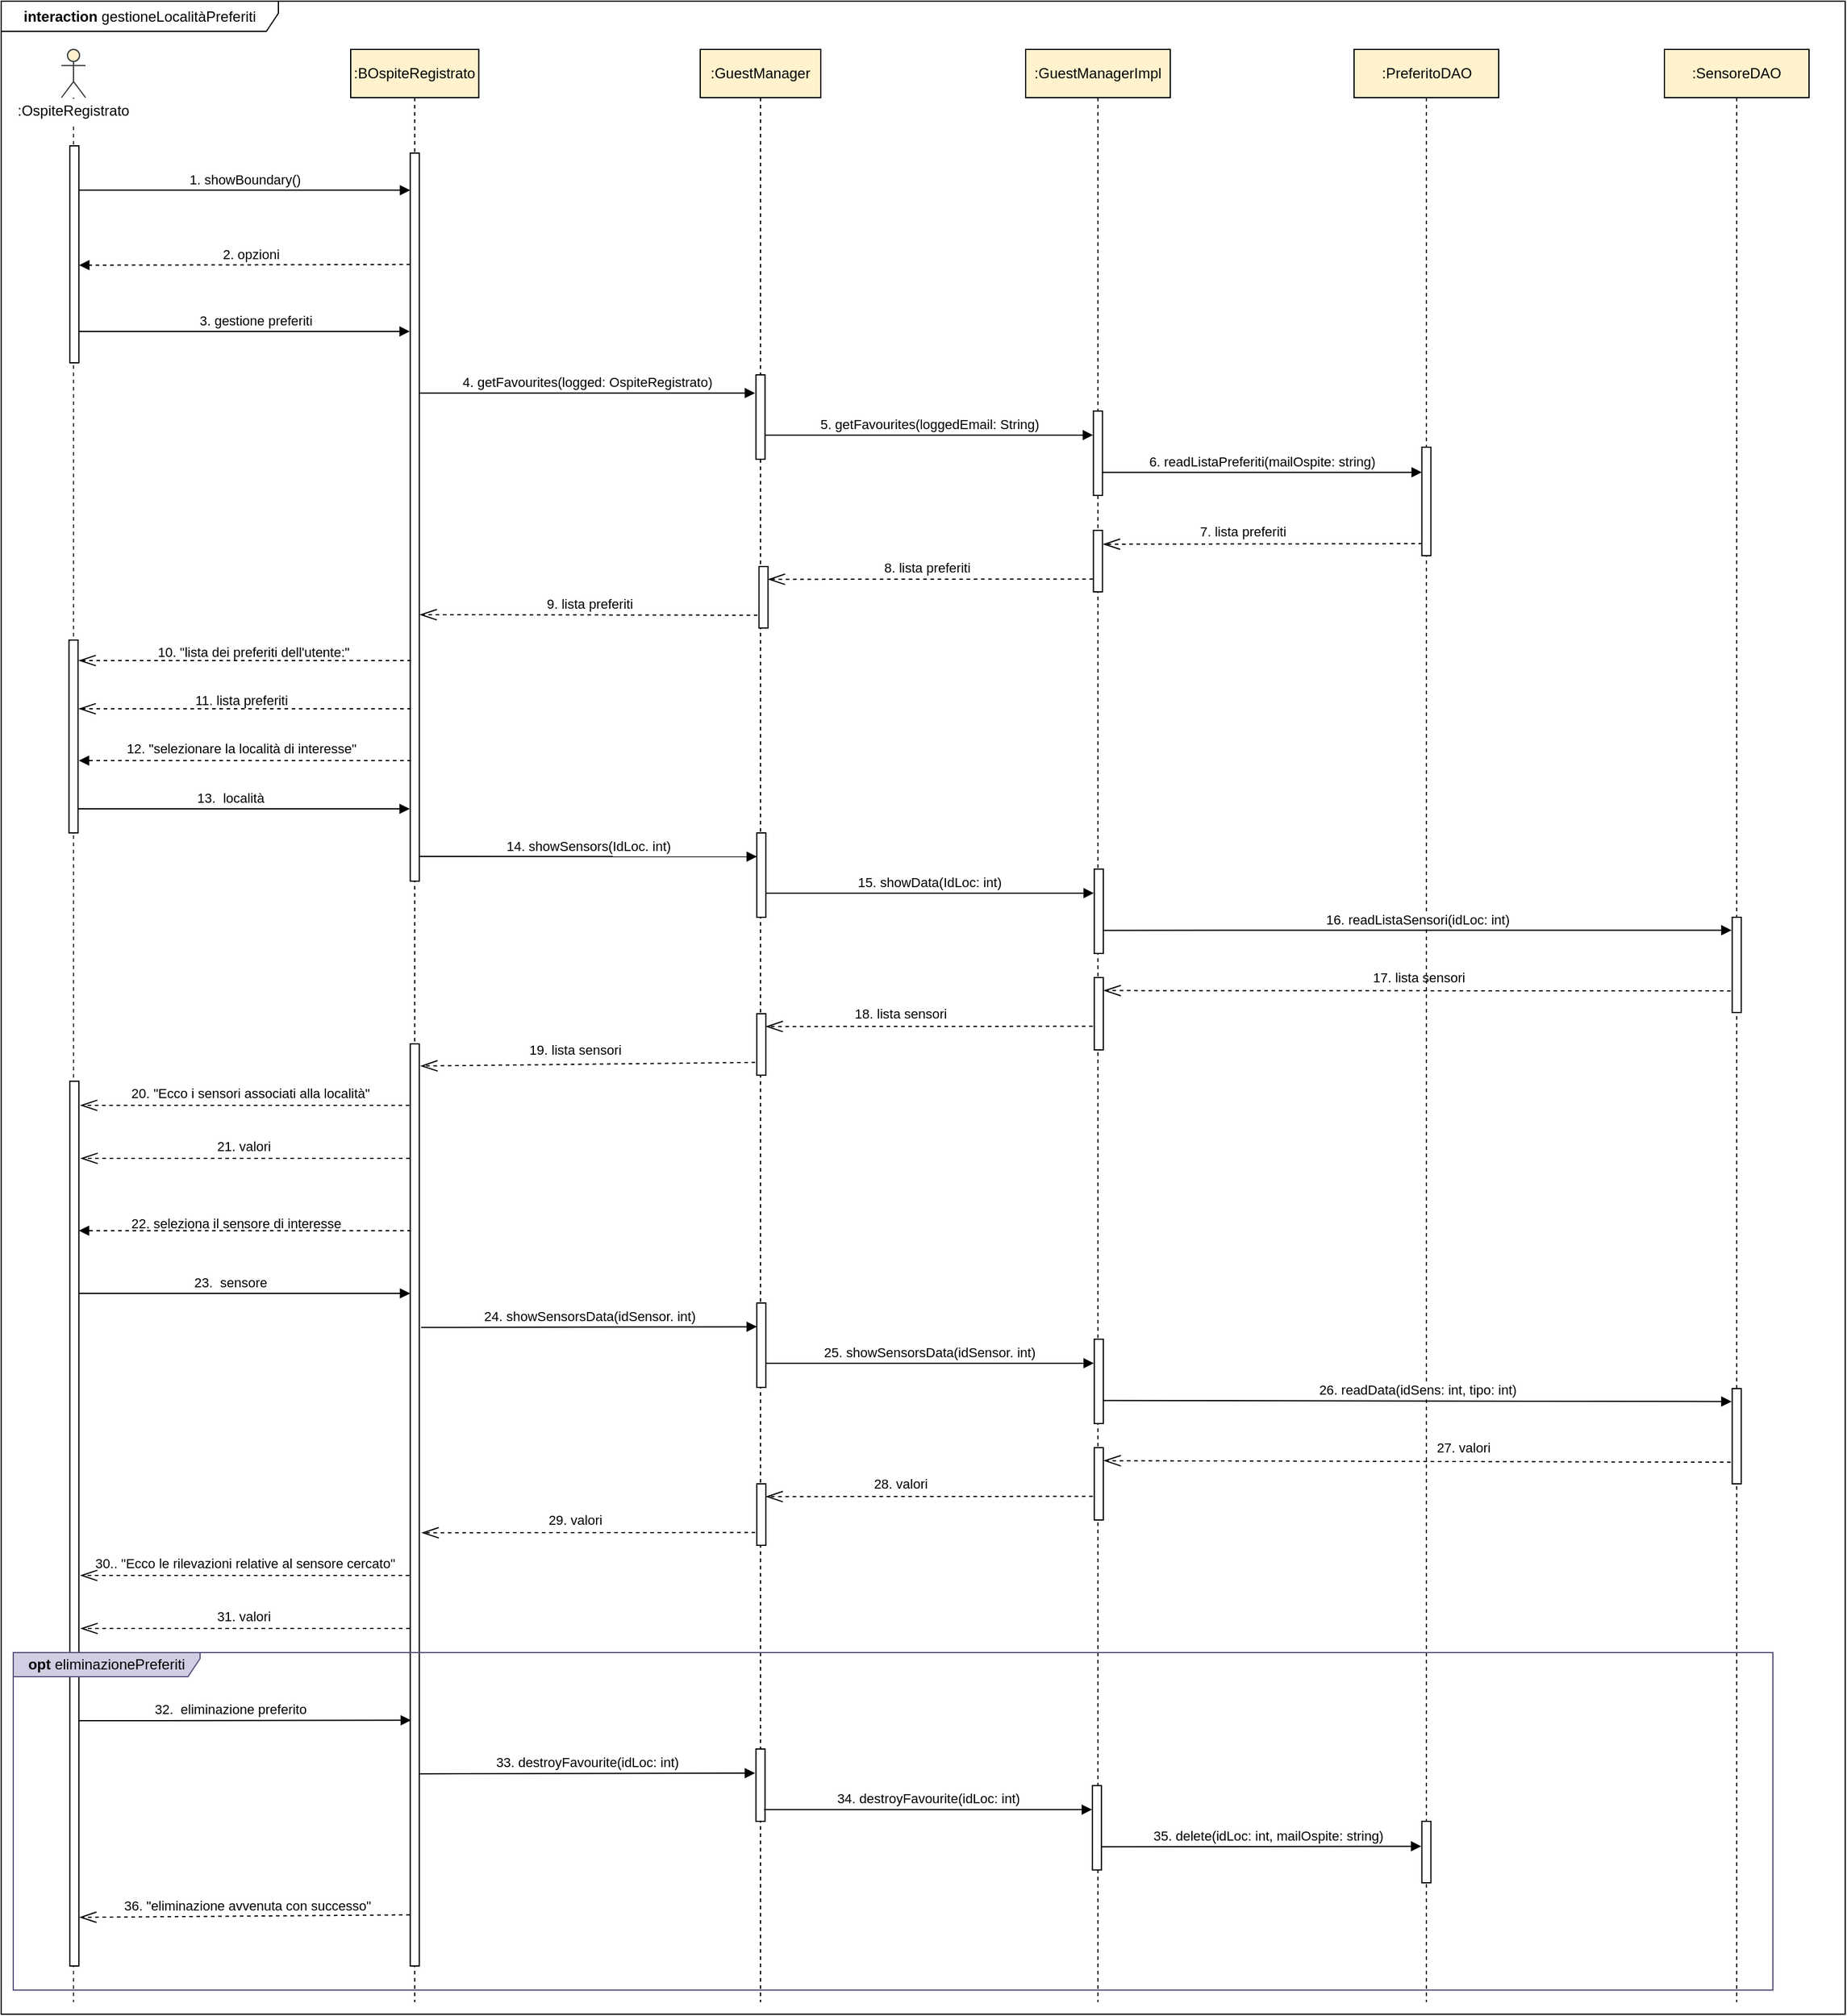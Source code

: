 <mxfile version="13.9.9" type="device"><diagram id="MIO8tU1UEvl1B__BIQpK" name="Page-1"><mxGraphModel dx="852" dy="2832" grid="1" gridSize="10" guides="1" tooltips="1" connect="1" arrows="1" fold="1" page="1" pageScale="1" pageWidth="827" pageHeight="1169" math="0" shadow="0"><root><mxCell id="0"/><mxCell id="1" parent="0"/><mxCell id="ORToput19fKV2EuOsulp-1" value="&lt;b&gt;interaction&lt;/b&gt; gestioneLocalitàPreferiti" style="shape=umlFrame;whiteSpace=wrap;html=1;width=230;height=25;" parent="1" vertex="1"><mxGeometry x="110" y="-2260" width="1530" height="1670" as="geometry"/></mxCell><mxCell id="G9lwZyFuJhlaBsqSDDI3-1" value=":BOspiteRegistrato" style="shape=umlLifeline;perimeter=lifelinePerimeter;whiteSpace=wrap;html=1;container=1;collapsible=0;recursiveResize=0;outlineConnect=0;fillColor=#FFF2CC;" parent="1" vertex="1"><mxGeometry x="400" y="-2220" width="106.25" height="1620" as="geometry"/></mxCell><mxCell id="G9lwZyFuJhlaBsqSDDI3-2" value="" style="html=1;points=[];perimeter=orthogonalPerimeter;fillColor=#ffffff;" parent="G9lwZyFuJhlaBsqSDDI3-1" vertex="1"><mxGeometry x="49.38" y="86" width="7.5" height="604" as="geometry"/></mxCell><mxCell id="G9lwZyFuJhlaBsqSDDI3-3" value="" style="shape=umlLifeline;participant=umlActor;perimeter=lifelinePerimeter;whiteSpace=wrap;html=1;container=1;collapsible=0;recursiveResize=0;verticalAlign=top;spacingTop=36;outlineConnect=0;strokeColor=#36393d;fillColor=#FFF2CC;" parent="1" vertex="1"><mxGeometry x="160" y="-2220" width="20" height="1620" as="geometry"/></mxCell><mxCell id="LQd4teINtKaUql7rVGS8-17" value="" style="html=1;points=[];perimeter=orthogonalPerimeter;fillColor=#ffffff;" parent="G9lwZyFuJhlaBsqSDDI3-3" vertex="1"><mxGeometry x="6.25" y="490" width="7.5" height="160" as="geometry"/></mxCell><mxCell id="LQd4teINtKaUql7rVGS8-45" value="" style="html=1;points=[];perimeter=orthogonalPerimeter;fillColor=#ffffff;" parent="G9lwZyFuJhlaBsqSDDI3-3" vertex="1"><mxGeometry x="6.93" y="856" width="7.5" height="734" as="geometry"/></mxCell><mxCell id="G9lwZyFuJhlaBsqSDDI3-5" value=":OspiteRegistrato" style="text;html=1;strokeColor=none;align=center;verticalAlign=middle;whiteSpace=wrap;rounded=0;fillColor=#ffffff;" parent="1" vertex="1"><mxGeometry x="140" y="-2179" width="60" height="20" as="geometry"/></mxCell><mxCell id="G9lwZyFuJhlaBsqSDDI3-6" value=":GuestManagerImpl" style="shape=umlLifeline;perimeter=lifelinePerimeter;whiteSpace=wrap;html=1;container=1;collapsible=0;recursiveResize=0;outlineConnect=0;fillColor=#FFF2CC;" parent="1" vertex="1"><mxGeometry x="960" y="-2220" width="120" height="1620" as="geometry"/></mxCell><mxCell id="G9lwZyFuJhlaBsqSDDI3-7" value="" style="html=1;points=[];perimeter=orthogonalPerimeter;fillColor=#ffffff;" parent="G9lwZyFuJhlaBsqSDDI3-6" vertex="1"><mxGeometry x="56.25" y="300" width="7.5" height="70" as="geometry"/></mxCell><mxCell id="LQd4teINtKaUql7rVGS8-15" value="" style="html=1;points=[];perimeter=orthogonalPerimeter;fillColor=#ffffff;" parent="G9lwZyFuJhlaBsqSDDI3-6" vertex="1"><mxGeometry x="56.25" y="399" width="7.5" height="51" as="geometry"/></mxCell><mxCell id="G9lwZyFuJhlaBsqSDDI3-9" value=":GuestManager" style="shape=umlLifeline;perimeter=lifelinePerimeter;whiteSpace=wrap;html=1;container=1;collapsible=0;recursiveResize=0;outlineConnect=0;fillColor=#FFF2CC;" parent="1" vertex="1"><mxGeometry x="690" y="-2220" width="100" height="1620" as="geometry"/></mxCell><mxCell id="G9lwZyFuJhlaBsqSDDI3-10" value="" style="html=1;points=[];perimeter=orthogonalPerimeter;fillColor=#ffffff;" parent="G9lwZyFuJhlaBsqSDDI3-9" vertex="1"><mxGeometry x="46.25" y="270" width="7.5" height="70" as="geometry"/></mxCell><mxCell id="7A5pY53Dtu4Oe8q9tCSG-9" value="" style="html=1;points=[];perimeter=orthogonalPerimeter;fillColor=#ffffff;" parent="G9lwZyFuJhlaBsqSDDI3-9" vertex="1"><mxGeometry x="46.25" y="1410" width="7.5" height="60" as="geometry"/></mxCell><mxCell id="G9lwZyFuJhlaBsqSDDI3-12" value=":PreferitoDAO" style="shape=umlLifeline;perimeter=lifelinePerimeter;whiteSpace=wrap;html=1;container=1;collapsible=0;recursiveResize=0;outlineConnect=0;fillColor=#FFF2CC;" parent="1" vertex="1"><mxGeometry x="1232.5" y="-2220" width="120" height="1620" as="geometry"/></mxCell><mxCell id="G9lwZyFuJhlaBsqSDDI3-13" value="" style="html=1;points=[];perimeter=orthogonalPerimeter;fillColor=#ffffff;" parent="G9lwZyFuJhlaBsqSDDI3-12" vertex="1"><mxGeometry x="56.25" y="330" width="7.5" height="90" as="geometry"/></mxCell><mxCell id="7A5pY53Dtu4Oe8q9tCSG-10" value="" style="html=1;points=[];perimeter=orthogonalPerimeter;fillColor=#ffffff;" parent="G9lwZyFuJhlaBsqSDDI3-12" vertex="1"><mxGeometry x="56.25" y="1470" width="7.5" height="51" as="geometry"/></mxCell><mxCell id="G9lwZyFuJhlaBsqSDDI3-14" value="4. getFavourites(logged: OspiteRegistrato)" style="html=1;verticalAlign=bottom;startArrow=none;endArrow=block;startSize=8;startFill=0;entryX=-0.102;entryY=0.216;entryDx=0;entryDy=0;entryPerimeter=0;" parent="1" source="G9lwZyFuJhlaBsqSDDI3-2" target="G9lwZyFuJhlaBsqSDDI3-10" edge="1"><mxGeometry relative="1" as="geometry"><mxPoint x="458" y="-1790" as="sourcePoint"/><mxPoint x="720" y="-1720" as="targetPoint"/></mxGeometry></mxCell><mxCell id="G9lwZyFuJhlaBsqSDDI3-15" value="5. getFavourites(loggedEmail: String)" style="html=1;verticalAlign=bottom;startArrow=none;endArrow=block;startSize=8;startFill=0;exitX=1.007;exitY=0.714;exitDx=0;exitDy=0;exitPerimeter=0;entryX=-0.043;entryY=0.285;entryDx=0;entryDy=0;entryPerimeter=0;" parent="1" source="G9lwZyFuJhlaBsqSDDI3-10" target="G9lwZyFuJhlaBsqSDDI3-7" edge="1"><mxGeometry relative="1" as="geometry"><mxPoint x="740" y="-1690" as="sourcePoint"/><mxPoint x="1005" y="-1760" as="targetPoint"/></mxGeometry></mxCell><mxCell id="G9lwZyFuJhlaBsqSDDI3-16" value="6. readListaPreferiti(mailOspite: string)" style="html=1;verticalAlign=bottom;startArrow=none;endArrow=block;startSize=8;startFill=0;exitX=0.953;exitY=0.726;exitDx=0;exitDy=0;exitPerimeter=0;" parent="1" source="G9lwZyFuJhlaBsqSDDI3-7" target="G9lwZyFuJhlaBsqSDDI3-13" edge="1"><mxGeometry relative="1" as="geometry"><mxPoint x="1020" y="-1659.5" as="sourcePoint"/><mxPoint x="1286" y="-1727" as="targetPoint"/></mxGeometry></mxCell><mxCell id="LQd4teINtKaUql7rVGS8-1" value="1. showBoundary()" style="html=1;verticalAlign=bottom;startArrow=none;endArrow=block;startSize=8;startFill=0;entryX=-0.006;entryY=0.051;entryDx=0;entryDy=0;entryPerimeter=0;" parent="1" source="LQd4teINtKaUql7rVGS8-2" target="G9lwZyFuJhlaBsqSDDI3-2" edge="1"><mxGeometry relative="1" as="geometry"><mxPoint x="170.18" y="-2117.212" as="sourcePoint"/><mxPoint x="449.54" y="-2117.212" as="targetPoint"/></mxGeometry></mxCell><mxCell id="LQd4teINtKaUql7rVGS8-2" value="" style="html=1;points=[];perimeter=orthogonalPerimeter;fillColor=#ffffff;" parent="1" vertex="1"><mxGeometry x="166.93" y="-2140" width="7.5" height="180" as="geometry"/></mxCell><mxCell id="LQd4teINtKaUql7rVGS8-3" value="" style="endArrow=block;dashed=1;endFill=1;endSize=6;html=1;startSize=8;exitX=-0.006;exitY=0.153;exitDx=0;exitDy=0;exitPerimeter=0;entryX=1.032;entryY=0.55;entryDx=0;entryDy=0;entryPerimeter=0;" parent="1" source="G9lwZyFuJhlaBsqSDDI3-2" target="LQd4teINtKaUql7rVGS8-2" edge="1"><mxGeometry width="160" relative="1" as="geometry"><mxPoint x="450" y="-2073" as="sourcePoint"/><mxPoint x="179" y="-2040" as="targetPoint"/><Array as="points"/></mxGeometry></mxCell><mxCell id="LQd4teINtKaUql7rVGS8-4" value="&lt;font style=&quot;font-size: 11px&quot;&gt;2. opzioni&lt;/font&gt;" style="text;html=1;align=center;verticalAlign=middle;resizable=0;points=[];autosize=1;" parent="1" vertex="1"><mxGeometry x="287.13" y="-2060" width="60" height="20" as="geometry"/></mxCell><mxCell id="LQd4teINtKaUql7rVGS8-5" value="3. gestione preferiti" style="html=1;verticalAlign=bottom;startArrow=none;endArrow=block;startSize=8;startFill=0;entryX=-0.051;entryY=0.245;entryDx=0;entryDy=0;entryPerimeter=0;" parent="1" source="LQd4teINtKaUql7rVGS8-2" target="G9lwZyFuJhlaBsqSDDI3-2" edge="1"><mxGeometry x="0.072" relative="1" as="geometry"><mxPoint x="180.68" y="-2046" as="sourcePoint"/><mxPoint x="449" y="-2020" as="targetPoint"/><mxPoint as="offset"/></mxGeometry></mxCell><mxCell id="LQd4teINtKaUql7rVGS8-9" value="" style="html=1;points=[];perimeter=orthogonalPerimeter;fillColor=#ffffff;" parent="1" vertex="1"><mxGeometry x="738.75" y="-1791" width="7.5" height="51" as="geometry"/></mxCell><mxCell id="LQd4teINtKaUql7rVGS8-10" value="" style="endArrow=openThin;dashed=1;endFill=0;endSize=12;html=1;entryX=1.077;entryY=0.225;entryDx=0;entryDy=0;entryPerimeter=0;exitX=0.03;exitY=0.889;exitDx=0;exitDy=0;exitPerimeter=0;" parent="1" source="G9lwZyFuJhlaBsqSDDI3-13" target="LQd4teINtKaUql7rVGS8-15" edge="1"><mxGeometry width="160" relative="1" as="geometry"><mxPoint x="1250" y="-1809" as="sourcePoint"/><mxPoint x="1026.7" y="-1809.2" as="targetPoint"/><Array as="points"/></mxGeometry></mxCell><mxCell id="LQd4teINtKaUql7rVGS8-11" value="" style="endArrow=openThin;dashed=1;endFill=0;endSize=12;html=1;entryX=1.007;entryY=0.208;entryDx=0;entryDy=0;entryPerimeter=0;exitX=-0.04;exitY=0.791;exitDx=0;exitDy=0;exitPerimeter=0;" parent="1" source="LQd4teINtKaUql7rVGS8-15" target="LQd4teINtKaUql7rVGS8-9" edge="1"><mxGeometry width="160" relative="1" as="geometry"><mxPoint x="1000" y="-1780" as="sourcePoint"/><mxPoint x="752.5" y="-1780" as="targetPoint"/><Array as="points"/></mxGeometry></mxCell><mxCell id="LQd4teINtKaUql7rVGS8-12" value="&lt;span style=&quot;font-size: 11px&quot;&gt;8. lista preferiti&lt;/span&gt;" style="text;html=1;align=center;verticalAlign=middle;resizable=0;points=[];autosize=1;" parent="1" vertex="1"><mxGeometry x="832.5" y="-1800" width="90" height="20" as="geometry"/></mxCell><mxCell id="LQd4teINtKaUql7rVGS8-13" value="" style="endArrow=openThin;dashed=1;endFill=0;endSize=12;html=1;exitX=-0.174;exitY=0.792;exitDx=0;exitDy=0;exitPerimeter=0;entryX=1.063;entryY=0.634;entryDx=0;entryDy=0;entryPerimeter=0;" parent="1" source="LQd4teINtKaUql7rVGS8-9" target="G9lwZyFuJhlaBsqSDDI3-2" edge="1"><mxGeometry width="160" relative="1" as="geometry"><mxPoint x="732.5" y="-1750" as="sourcePoint"/><mxPoint x="460" y="-1751" as="targetPoint"/><Array as="points"/></mxGeometry></mxCell><mxCell id="LQd4teINtKaUql7rVGS8-14" value="&lt;span style=&quot;font-size: 11px&quot;&gt;9. lista preferiti&lt;/span&gt;" style="text;html=1;align=center;verticalAlign=middle;resizable=0;points=[];autosize=1;" parent="1" vertex="1"><mxGeometry x="552.5" y="-1770" width="90" height="20" as="geometry"/></mxCell><mxCell id="LQd4teINtKaUql7rVGS8-16" value="&lt;font style=&quot;font-size: 11px&quot;&gt;7. lista preferiti&lt;/font&gt;" style="text;html=1;align=center;verticalAlign=middle;resizable=0;points=[];autosize=1;" parent="1" vertex="1"><mxGeometry x="1095" y="-1830" width="90" height="20" as="geometry"/></mxCell><mxCell id="LQd4teINtKaUql7rVGS8-19" value="" style="endArrow=openThin;dashed=1;endFill=0;endSize=12;html=1;" parent="1" edge="1"><mxGeometry width="160" relative="1" as="geometry"><mxPoint x="450" y="-1713" as="sourcePoint"/><mxPoint x="174.43" y="-1713" as="targetPoint"/><Array as="points"/></mxGeometry></mxCell><mxCell id="LQd4teINtKaUql7rVGS8-20" value="&lt;span style=&quot;font-size: 11px&quot;&gt;10. &quot;lista dei preferiti dell'utente:&quot;&lt;/span&gt;" style="text;html=1;align=center;verticalAlign=middle;resizable=0;points=[];autosize=1;" parent="1" vertex="1"><mxGeometry x="234.11" y="-1730" width="170" height="20" as="geometry"/></mxCell><mxCell id="LQd4teINtKaUql7rVGS8-22" value="" style="endArrow=openThin;dashed=1;endFill=0;endSize=12;html=1;" parent="1" edge="1"><mxGeometry width="160" relative="1" as="geometry"><mxPoint x="450" y="-1673" as="sourcePoint"/><mxPoint x="174.43" y="-1673" as="targetPoint"/><Array as="points"/></mxGeometry></mxCell><mxCell id="LQd4teINtKaUql7rVGS8-23" value="&lt;span style=&quot;font-size: 11px&quot;&gt;11. lista preferiti&lt;/span&gt;" style="text;html=1;align=center;verticalAlign=middle;resizable=0;points=[];autosize=1;" parent="1" vertex="1"><mxGeometry x="264" y="-1690" width="90" height="20" as="geometry"/></mxCell><mxCell id="LQd4teINtKaUql7rVGS8-24" value="" style="endArrow=block;dashed=1;endFill=1;endSize=6;html=1;startSize=8;" parent="1" edge="1"><mxGeometry width="160" relative="1" as="geometry"><mxPoint x="450" y="-1630" as="sourcePoint"/><mxPoint x="174.43" y="-1630" as="targetPoint"/><Array as="points"/></mxGeometry></mxCell><mxCell id="LQd4teINtKaUql7rVGS8-25" value="&lt;font style=&quot;font-size: 11px&quot;&gt;12. &quot;selezionare la località di interesse&quot;&lt;/font&gt;" style="text;html=1;align=center;verticalAlign=middle;resizable=0;points=[];autosize=1;" parent="1" vertex="1"><mxGeometry x="204" y="-1650" width="210" height="20" as="geometry"/></mxCell><mxCell id="LQd4teINtKaUql7rVGS8-26" value="13.&amp;nbsp; località" style="html=1;verticalAlign=bottom;startArrow=none;endArrow=block;startSize=8;startFill=0;" parent="1" edge="1"><mxGeometry x="-0.085" relative="1" as="geometry"><mxPoint x="174" y="-1590" as="sourcePoint"/><mxPoint x="449" y="-1590" as="targetPoint"/><mxPoint as="offset"/></mxGeometry></mxCell><mxCell id="LQd4teINtKaUql7rVGS8-28" value="" style="html=1;points=[];perimeter=orthogonalPerimeter;fillColor=#ffffff;" parent="1" vertex="1"><mxGeometry x="1016.93" y="-1540" width="7.5" height="70" as="geometry"/></mxCell><mxCell id="LQd4teINtKaUql7rVGS8-29" value="" style="html=1;points=[];perimeter=orthogonalPerimeter;fillColor=#ffffff;" parent="1" vertex="1"><mxGeometry x="1016.93" y="-1450" width="7.5" height="60" as="geometry"/></mxCell><mxCell id="LQd4teINtKaUql7rVGS8-30" value="" style="html=1;points=[];perimeter=orthogonalPerimeter;fillColor=#ffffff;" parent="1" vertex="1"><mxGeometry x="736.93" y="-1570" width="7.5" height="70" as="geometry"/></mxCell><mxCell id="LQd4teINtKaUql7rVGS8-31" value="" style="html=1;points=[];perimeter=orthogonalPerimeter;fillColor=#ffffff;" parent="1" vertex="1"><mxGeometry x="736.93" y="-1420" width="7.5" height="51" as="geometry"/></mxCell><mxCell id="LQd4teINtKaUql7rVGS8-33" value="14. showSensors(IdLoc. int)" style="html=1;verticalAlign=bottom;startArrow=none;endArrow=block;startSize=8;startFill=0;entryX=0.011;entryY=0.281;entryDx=0;entryDy=0;entryPerimeter=0;exitX=1.032;exitY=0.966;exitDx=0;exitDy=0;exitPerimeter=0;" parent="1" source="G9lwZyFuJhlaBsqSDDI3-2" target="LQd4teINtKaUql7rVGS8-30" edge="1"><mxGeometry relative="1" as="geometry"><mxPoint x="458.42" y="-1549.72" as="sourcePoint"/><mxPoint x="720.68" y="-1480" as="targetPoint"/></mxGeometry></mxCell><mxCell id="LQd4teINtKaUql7rVGS8-34" value="15. showData(IdLoc: int)" style="html=1;verticalAlign=bottom;startArrow=none;endArrow=block;startSize=8;startFill=0;exitX=1.007;exitY=0.714;exitDx=0;exitDy=0;exitPerimeter=0;entryX=-0.043;entryY=0.285;entryDx=0;entryDy=0;entryPerimeter=0;" parent="1" source="LQd4teINtKaUql7rVGS8-30" target="LQd4teINtKaUql7rVGS8-28" edge="1"><mxGeometry relative="1" as="geometry"><mxPoint x="740.68" y="-1450" as="sourcePoint"/><mxPoint x="1005.68" y="-1520" as="targetPoint"/></mxGeometry></mxCell><mxCell id="LQd4teINtKaUql7rVGS8-35" value="16. readListaSensori(idLoc: int)" style="html=1;verticalAlign=bottom;startArrow=none;endArrow=block;startSize=8;startFill=0;exitX=0.953;exitY=0.726;exitDx=0;exitDy=0;exitPerimeter=0;entryX=-0.07;entryY=0.136;entryDx=0;entryDy=0;entryPerimeter=0;" parent="1" source="LQd4teINtKaUql7rVGS8-28" target="LQd4teINtKaUql7rVGS8-32" edge="1"><mxGeometry relative="1" as="geometry"><mxPoint x="1020.68" y="-1419.5" as="sourcePoint"/><mxPoint x="1280.68" y="-1489" as="targetPoint"/></mxGeometry></mxCell><mxCell id="LQd4teINtKaUql7rVGS8-36" value="" style="endArrow=openThin;dashed=1;endFill=0;endSize=12;html=1;entryX=1.06;entryY=0.18;entryDx=0;entryDy=0;entryPerimeter=0;exitX=-0.165;exitY=0.773;exitDx=0;exitDy=0;exitPerimeter=0;" parent="1" source="LQd4teINtKaUql7rVGS8-32" target="LQd4teINtKaUql7rVGS8-29" edge="1"><mxGeometry width="160" relative="1" as="geometry"><mxPoint x="1270.68" y="-1439" as="sourcePoint"/><mxPoint x="1020.68" y="-1370" as="targetPoint"/><Array as="points"/></mxGeometry></mxCell><mxCell id="LQd4teINtKaUql7rVGS8-37" value="&lt;font style=&quot;font-size: 11px&quot;&gt;17. lista sensori&lt;/font&gt;" style="text;html=1;align=center;verticalAlign=middle;resizable=0;points=[];autosize=1;" parent="1" vertex="1"><mxGeometry x="1241" y="-1460" width="90" height="20" as="geometry"/></mxCell><mxCell id="LQd4teINtKaUql7rVGS8-38" value="" style="endArrow=openThin;dashed=1;endFill=0;endSize=12;html=1;entryX=1.007;entryY=0.208;entryDx=0;entryDy=0;entryPerimeter=0;exitX=-0.167;exitY=0.673;exitDx=0;exitDy=0;exitPerimeter=0;" parent="1" source="LQd4teINtKaUql7rVGS8-29" target="LQd4teINtKaUql7rVGS8-31" edge="1"><mxGeometry width="160" relative="1" as="geometry"><mxPoint x="1000.68" y="-1340" as="sourcePoint"/><mxPoint x="740.68" y="-1340" as="targetPoint"/><Array as="points"/></mxGeometry></mxCell><mxCell id="LQd4teINtKaUql7rVGS8-39" value="&lt;span style=&quot;font-size: 11px&quot;&gt;18. lista sensori&lt;/span&gt;" style="text;html=1;align=center;verticalAlign=middle;resizable=0;points=[];autosize=1;" parent="1" vertex="1"><mxGeometry x="810.68" y="-1430" width="90" height="20" as="geometry"/></mxCell><mxCell id="LQd4teINtKaUql7rVGS8-40" value="" style="endArrow=openThin;dashed=1;endFill=0;endSize=12;html=1;exitX=-0.174;exitY=0.792;exitDx=0;exitDy=0;exitPerimeter=0;entryX=1.151;entryY=0.024;entryDx=0;entryDy=0;entryPerimeter=0;" parent="1" source="LQd4teINtKaUql7rVGS8-31" target="LQd4teINtKaUql7rVGS8-47" edge="1"><mxGeometry width="160" relative="1" as="geometry"><mxPoint x="720.68" y="-1310" as="sourcePoint"/><mxPoint x="459.005" y="-1379.392" as="targetPoint"/><Array as="points"/></mxGeometry></mxCell><mxCell id="LQd4teINtKaUql7rVGS8-41" value="&lt;span style=&quot;font-size: 11px&quot;&gt;19. lista sensori&lt;/span&gt;" style="text;html=1;align=center;verticalAlign=middle;resizable=0;points=[];autosize=1;" parent="1" vertex="1"><mxGeometry x="540.68" y="-1400" width="90" height="20" as="geometry"/></mxCell><mxCell id="LQd4teINtKaUql7rVGS8-42" value="&lt;span style=&quot;font-size: 11px&quot;&gt;21. valori&lt;/span&gt;" style="text;html=1;align=center;verticalAlign=middle;resizable=0;points=[];autosize=1;" parent="1" vertex="1"><mxGeometry x="280.68" y="-1320" width="60" height="20" as="geometry"/></mxCell><mxCell id="LQd4teINtKaUql7rVGS8-43" value="&lt;font style=&quot;font-size: 11px&quot;&gt;20. &quot;Ecco i sensori associati alla località&quot;&amp;nbsp;&lt;/font&gt;" style="text;html=1;align=center;verticalAlign=middle;resizable=0;points=[];autosize=1;" parent="1" vertex="1"><mxGeometry x="208.13" y="-1364" width="220" height="20" as="geometry"/></mxCell><mxCell id="LQd4teINtKaUql7rVGS8-44" value="" style="endArrow=openThin;dashed=1;endFill=0;endSize=12;html=1;" parent="1" edge="1"><mxGeometry width="160" relative="1" as="geometry"><mxPoint x="448.68" y="-1344" as="sourcePoint"/><mxPoint x="175.68" y="-1344" as="targetPoint"/><Array as="points"/></mxGeometry></mxCell><mxCell id="LQd4teINtKaUql7rVGS8-46" value="" style="endArrow=openThin;dashed=1;endFill=0;endSize=12;html=1;" parent="1" edge="1"><mxGeometry width="160" relative="1" as="geometry"><mxPoint x="448.96" y="-1300" as="sourcePoint"/><mxPoint x="175.96" y="-1300" as="targetPoint"/><Array as="points"/></mxGeometry></mxCell><mxCell id="LQd4teINtKaUql7rVGS8-47" value="" style="html=1;points=[];perimeter=orthogonalPerimeter;fillColor=#ffffff;" parent="1" vertex="1"><mxGeometry x="449.37" y="-1395" width="7.5" height="765" as="geometry"/></mxCell><mxCell id="LQd4teINtKaUql7rVGS8-53" value="&lt;span style=&quot;color: rgba(0 , 0 , 0 , 0) ; font-family: monospace ; font-size: 0px&quot;&gt;%3CmxGraphModel%3E%3Croot%3E%3CmxCell%20id%3D%220%22%2F%3E%3CmxCell%20id%3D%221%22%20parent%3D%220%22%2F%3E%3CmxCell%20id%3D%222%22%20value%3D%22%26lt%3Bfont%20style%3D%26quot%3Bfont-size%3A%2011px%26quot%3B%26gt%3B4.%20%26quot%3Bseleziona%20il%20sensore%20a%20cui%20applicare%20la%20funzionalit%C3%A0%26quot%3B%26lt%3B%2Ffont%26gt%3B%22%20style%3D%22text%3Bhtml%3D1%3Balign%3Dcenter%3BverticalAlign%3Dmiddle%3Bresizable%3D0%3Bpoints%3D%5B%5D%3Bautosize%3D1%3B%22%20vertex%3D%221%22%20parent%3D%221%22%3E%3CmxGeometry%20x%3D%22163.75%22%20y%3D%22-1970%22%20width%3D%22280%22%20height%3D%2220%22%20as%3D%22geometry%22%2F%3E%3C%2FmxCell%3E%3C%2Froot%3E%3C%2FmxGraphModel%3E&lt;/span&gt;" style="text;html=1;align=center;verticalAlign=middle;resizable=0;points=[];autosize=1;" parent="1" vertex="1"><mxGeometry x="299" y="-1270" width="20" height="20" as="geometry"/></mxCell><mxCell id="LQd4teINtKaUql7rVGS8-54" value="32.&amp;nbsp; eliminazione preferito" style="html=1;verticalAlign=bottom;startArrow=none;endArrow=block;startSize=8;startFill=0;entryX=0.084;entryY=0.557;entryDx=0;entryDy=0;entryPerimeter=0;exitX=0.987;exitY=0.509;exitDx=0;exitDy=0;exitPerimeter=0;" parent="1" edge="1"><mxGeometry x="-0.085" relative="1" as="geometry"><mxPoint x="174.332" y="-833.454" as="sourcePoint"/><mxPoint x="450" y="-833.845" as="targetPoint"/><mxPoint as="offset"/></mxGeometry></mxCell><mxCell id="7A5pY53Dtu4Oe8q9tCSG-3" value="" style="html=1;points=[];perimeter=orthogonalPerimeter;fillColor=#ffffff;" parent="1" vertex="1"><mxGeometry x="1015.38" y="-779.67" width="7.5" height="70" as="geometry"/></mxCell><mxCell id="7A5pY53Dtu4Oe8q9tCSG-4" value="33. destroyFavourite(idLoc: int)" style="html=1;verticalAlign=bottom;startArrow=none;endArrow=block;startSize=8;startFill=0;entryX=0.011;entryY=0.281;entryDx=0;entryDy=0;entryPerimeter=0;exitX=1.032;exitY=0.57;exitDx=0;exitDy=0;exitPerimeter=0;" parent="1" edge="1"><mxGeometry relative="1" as="geometry"><mxPoint x="456.87" y="-789.39" as="sourcePoint"/><mxPoint x="735.462" y="-790" as="targetPoint"/></mxGeometry></mxCell><mxCell id="7A5pY53Dtu4Oe8q9tCSG-5" value="34. destroyFavourite(idLoc: int)" style="html=1;verticalAlign=bottom;startArrow=none;endArrow=block;startSize=8;startFill=0;exitX=1.007;exitY=0.714;exitDx=0;exitDy=0;exitPerimeter=0;entryX=-0.043;entryY=0.285;entryDx=0;entryDy=0;entryPerimeter=0;" parent="1" target="7A5pY53Dtu4Oe8q9tCSG-3" edge="1"><mxGeometry relative="1" as="geometry"><mxPoint x="742.932" y="-759.69" as="sourcePoint"/><mxPoint x="1004.13" y="-759.67" as="targetPoint"/></mxGeometry></mxCell><mxCell id="7A5pY53Dtu4Oe8q9tCSG-6" value="35. delete(idLoc: int, mailOspite: string)" style="html=1;verticalAlign=bottom;startArrow=none;endArrow=block;startSize=8;startFill=0;exitX=0.953;exitY=0.726;exitDx=0;exitDy=0;exitPerimeter=0;entryX=-0.063;entryY=0.406;entryDx=0;entryDy=0;entryPerimeter=0;" parent="1" source="7A5pY53Dtu4Oe8q9tCSG-3" target="7A5pY53Dtu4Oe8q9tCSG-10" edge="1"><mxGeometry x="0.038" relative="1" as="geometry"><mxPoint x="1019.13" y="-659.17" as="sourcePoint"/><mxPoint x="1287.355" y="-728.926" as="targetPoint"/><mxPoint as="offset"/></mxGeometry></mxCell><mxCell id="7A5pY53Dtu4Oe8q9tCSG-7" value=":SensoreDAO" style="shape=umlLifeline;perimeter=lifelinePerimeter;whiteSpace=wrap;html=1;container=1;collapsible=0;recursiveResize=0;outlineConnect=0;fillColor=#FFF2CC;" parent="1" vertex="1"><mxGeometry x="1490" y="-2220" width="120" height="1620" as="geometry"/></mxCell><mxCell id="LQd4teINtKaUql7rVGS8-32" value="" style="html=1;points=[];perimeter=orthogonalPerimeter;fillColor=#ffffff;" parent="7A5pY53Dtu4Oe8q9tCSG-7" vertex="1"><mxGeometry x="56.25" y="720" width="7.5" height="79" as="geometry"/></mxCell><mxCell id="KVjcZjQvmIzNOwQDGwYG-46" value="" style="html=1;points=[];perimeter=orthogonalPerimeter;fillColor=#ffffff;" parent="7A5pY53Dtu4Oe8q9tCSG-7" vertex="1"><mxGeometry x="56.25" y="1111" width="7.5" height="79" as="geometry"/></mxCell><mxCell id="7A5pY53Dtu4Oe8q9tCSG-11" value="" style="endArrow=openThin;dashed=1;endFill=0;endSize=12;html=1;exitX=-0.049;exitY=0.946;exitDx=0;exitDy=0;exitPerimeter=0;entryX=1.076;entryY=0.923;entryDx=0;entryDy=0;entryPerimeter=0;" parent="1" edge="1"><mxGeometry width="160" relative="1" as="geometry"><mxPoint x="449.002" y="-672.41" as="sourcePoint"/><mxPoint x="175" y="-670.338" as="targetPoint"/><Array as="points"/></mxGeometry></mxCell><mxCell id="7A5pY53Dtu4Oe8q9tCSG-12" value="&lt;font style=&quot;font-size: 11px&quot;&gt;36. &quot;eliminazione avvenuta con successo&quot;&lt;/font&gt;" style="text;html=1;align=center;verticalAlign=middle;resizable=0;points=[];autosize=1;" parent="1" vertex="1"><mxGeometry x="204" y="-690" width="220" height="20" as="geometry"/></mxCell><mxCell id="KVjcZjQvmIzNOwQDGwYG-1" value="&lt;span style=&quot;color: rgb(0 , 0 , 0) ; font-family: &amp;#34;helvetica&amp;#34; ; font-size: 11px ; font-style: normal ; font-weight: 400 ; letter-spacing: normal ; text-align: center ; text-indent: 0px ; text-transform: none ; word-spacing: 0px ; background-color: rgb(255 , 255 , 255) ; display: inline ; float: none&quot;&gt;22. seleziona il sensore di interesse&lt;/span&gt;" style="text;whiteSpace=wrap;html=1;" parent="1" vertex="1"><mxGeometry x="215.68" y="-1260" width="190" height="30" as="geometry"/></mxCell><mxCell id="KVjcZjQvmIzNOwQDGwYG-2" value="" style="endArrow=block;dashed=1;endFill=1;endSize=6;html=1;startSize=8;" parent="1" edge="1"><mxGeometry width="160" relative="1" as="geometry"><mxPoint x="450" y="-1240" as="sourcePoint"/><mxPoint x="174.43" y="-1240" as="targetPoint"/><Array as="points"/></mxGeometry></mxCell><mxCell id="KVjcZjQvmIzNOwQDGwYG-3" value="23.&amp;nbsp; sensore" style="html=1;verticalAlign=bottom;startArrow=none;endArrow=block;startSize=8;startFill=0;" parent="1" edge="1"><mxGeometry x="-0.085" relative="1" as="geometry"><mxPoint x="174.37" y="-1188" as="sourcePoint"/><mxPoint x="449.37" y="-1188" as="targetPoint"/><mxPoint as="offset"/></mxGeometry></mxCell><mxCell id="KVjcZjQvmIzNOwQDGwYG-42" value="" style="html=1;points=[];perimeter=orthogonalPerimeter;fillColor=#ffffff;" parent="1" vertex="1"><mxGeometry x="1016.93" y="-1150" width="7.5" height="70" as="geometry"/></mxCell><mxCell id="KVjcZjQvmIzNOwQDGwYG-43" value="" style="html=1;points=[];perimeter=orthogonalPerimeter;fillColor=#ffffff;" parent="1" vertex="1"><mxGeometry x="1016.93" y="-1060" width="7.5" height="60" as="geometry"/></mxCell><mxCell id="KVjcZjQvmIzNOwQDGwYG-44" value="" style="html=1;points=[];perimeter=orthogonalPerimeter;fillColor=#ffffff;" parent="1" vertex="1"><mxGeometry x="736.93" y="-1180" width="7.5" height="70" as="geometry"/></mxCell><mxCell id="KVjcZjQvmIzNOwQDGwYG-45" value="" style="html=1;points=[];perimeter=orthogonalPerimeter;fillColor=#ffffff;" parent="1" vertex="1"><mxGeometry x="736.93" y="-1030" width="7.5" height="51" as="geometry"/></mxCell><mxCell id="KVjcZjQvmIzNOwQDGwYG-47" value="24. showSensorsData(idSensor. int)" style="html=1;verticalAlign=bottom;startArrow=none;endArrow=block;startSize=8;startFill=0;entryX=0.011;entryY=0.281;entryDx=0;entryDy=0;entryPerimeter=0;exitX=1.032;exitY=0.57;exitDx=0;exitDy=0;exitPerimeter=0;" parent="1" target="KVjcZjQvmIzNOwQDGwYG-44" edge="1"><mxGeometry relative="1" as="geometry"><mxPoint x="458.42" y="-1159.72" as="sourcePoint"/><mxPoint x="720.68" y="-1090" as="targetPoint"/></mxGeometry></mxCell><mxCell id="KVjcZjQvmIzNOwQDGwYG-48" value="25. showSensorsData(idSensor. int)" style="html=1;verticalAlign=bottom;startArrow=none;endArrow=block;startSize=8;startFill=0;exitX=1.007;exitY=0.714;exitDx=0;exitDy=0;exitPerimeter=0;entryX=-0.043;entryY=0.285;entryDx=0;entryDy=0;entryPerimeter=0;" parent="1" source="KVjcZjQvmIzNOwQDGwYG-44" target="KVjcZjQvmIzNOwQDGwYG-42" edge="1"><mxGeometry relative="1" as="geometry"><mxPoint x="740.68" y="-1060" as="sourcePoint"/><mxPoint x="1005.68" y="-1130" as="targetPoint"/></mxGeometry></mxCell><mxCell id="KVjcZjQvmIzNOwQDGwYG-49" value="26. readData(idSens: int, tipo: int)" style="html=1;verticalAlign=bottom;startArrow=none;endArrow=block;startSize=8;startFill=0;exitX=0.953;exitY=0.726;exitDx=0;exitDy=0;exitPerimeter=0;entryX=-0.07;entryY=0.136;entryDx=0;entryDy=0;entryPerimeter=0;" parent="1" source="KVjcZjQvmIzNOwQDGwYG-42" target="KVjcZjQvmIzNOwQDGwYG-46" edge="1"><mxGeometry relative="1" as="geometry"><mxPoint x="1020.68" y="-1029.5" as="sourcePoint"/><mxPoint x="1280.68" y="-1099" as="targetPoint"/></mxGeometry></mxCell><mxCell id="KVjcZjQvmIzNOwQDGwYG-50" value="" style="endArrow=openThin;dashed=1;endFill=0;endSize=12;html=1;entryX=1.06;entryY=0.18;entryDx=0;entryDy=0;entryPerimeter=0;exitX=-0.165;exitY=0.773;exitDx=0;exitDy=0;exitPerimeter=0;" parent="1" source="KVjcZjQvmIzNOwQDGwYG-46" target="KVjcZjQvmIzNOwQDGwYG-43" edge="1"><mxGeometry width="160" relative="1" as="geometry"><mxPoint x="1270.68" y="-1049" as="sourcePoint"/><mxPoint x="1020.68" y="-980" as="targetPoint"/><Array as="points"/></mxGeometry></mxCell><mxCell id="KVjcZjQvmIzNOwQDGwYG-51" value="&lt;font style=&quot;font-size: 11px&quot;&gt;27. valori&lt;/font&gt;" style="text;html=1;align=center;verticalAlign=middle;resizable=0;points=[];autosize=1;" parent="1" vertex="1"><mxGeometry x="1292.5" y="-1070" width="60" height="20" as="geometry"/></mxCell><mxCell id="KVjcZjQvmIzNOwQDGwYG-52" value="" style="endArrow=openThin;dashed=1;endFill=0;endSize=12;html=1;entryX=1.007;entryY=0.208;entryDx=0;entryDy=0;entryPerimeter=0;exitX=-0.167;exitY=0.673;exitDx=0;exitDy=0;exitPerimeter=0;" parent="1" source="KVjcZjQvmIzNOwQDGwYG-43" target="KVjcZjQvmIzNOwQDGwYG-45" edge="1"><mxGeometry width="160" relative="1" as="geometry"><mxPoint x="1000.68" y="-950" as="sourcePoint"/><mxPoint x="740.68" y="-950" as="targetPoint"/><Array as="points"/></mxGeometry></mxCell><mxCell id="KVjcZjQvmIzNOwQDGwYG-53" value="&lt;span style=&quot;font-size: 11px&quot;&gt;28. valori&lt;/span&gt;" style="text;html=1;align=center;verticalAlign=middle;resizable=0;points=[];autosize=1;" parent="1" vertex="1"><mxGeometry x="825.68" y="-1040" width="60" height="20" as="geometry"/></mxCell><mxCell id="KVjcZjQvmIzNOwQDGwYG-54" value="" style="endArrow=openThin;dashed=1;endFill=0;endSize=12;html=1;exitX=-0.174;exitY=0.792;exitDx=0;exitDy=0;exitPerimeter=0;entryX=1.11;entryY=0.852;entryDx=0;entryDy=0;entryPerimeter=0;" parent="1" source="KVjcZjQvmIzNOwQDGwYG-45" edge="1"><mxGeometry width="160" relative="1" as="geometry"><mxPoint x="720.68" y="-920" as="sourcePoint"/><mxPoint x="459.005" y="-989.392" as="targetPoint"/><Array as="points"/></mxGeometry></mxCell><mxCell id="KVjcZjQvmIzNOwQDGwYG-55" value="&lt;span style=&quot;font-size: 11px&quot;&gt;29. valori&lt;/span&gt;" style="text;html=1;align=center;verticalAlign=middle;resizable=0;points=[];autosize=1;" parent="1" vertex="1"><mxGeometry x="555.68" y="-1010" width="60" height="20" as="geometry"/></mxCell><mxCell id="KVjcZjQvmIzNOwQDGwYG-56" value="&lt;span style=&quot;font-size: 11px&quot;&gt;31. valori&lt;/span&gt;" style="text;html=1;align=center;verticalAlign=middle;resizable=0;points=[];autosize=1;" parent="1" vertex="1"><mxGeometry x="280.68" y="-930" width="60" height="20" as="geometry"/></mxCell><mxCell id="KVjcZjQvmIzNOwQDGwYG-57" value="&lt;font style=&quot;font-size: 11px&quot;&gt;30.. &quot;Ecco le rilevazioni relative al sensore cercato&quot;&lt;/font&gt;" style="text;html=1;align=center;verticalAlign=middle;resizable=0;points=[];autosize=1;" parent="1" vertex="1"><mxGeometry x="182.46" y="-974" width="260" height="20" as="geometry"/></mxCell><mxCell id="KVjcZjQvmIzNOwQDGwYG-58" value="" style="endArrow=openThin;dashed=1;endFill=0;endSize=12;html=1;" parent="1" edge="1"><mxGeometry width="160" relative="1" as="geometry"><mxPoint x="448.68" y="-954" as="sourcePoint"/><mxPoint x="175.68" y="-954" as="targetPoint"/><Array as="points"/></mxGeometry></mxCell><mxCell id="KVjcZjQvmIzNOwQDGwYG-60" value="" style="endArrow=openThin;dashed=1;endFill=0;endSize=12;html=1;" parent="1" edge="1"><mxGeometry width="160" relative="1" as="geometry"><mxPoint x="448.96" y="-910" as="sourcePoint"/><mxPoint x="175.96" y="-910" as="targetPoint"/><Array as="points"/></mxGeometry></mxCell><mxCell id="7A5pY53Dtu4Oe8q9tCSG-2" value="&lt;b&gt;opt &lt;/b&gt;eliminazionePreferiti" style="shape=umlFrame;whiteSpace=wrap;html=1;width=155;height=20;fillColor=#d0cee2;strokeColor=#56517e;" parent="1" vertex="1"><mxGeometry x="120" y="-890" width="1460" height="280" as="geometry"/></mxCell></root></mxGraphModel></diagram></mxfile>